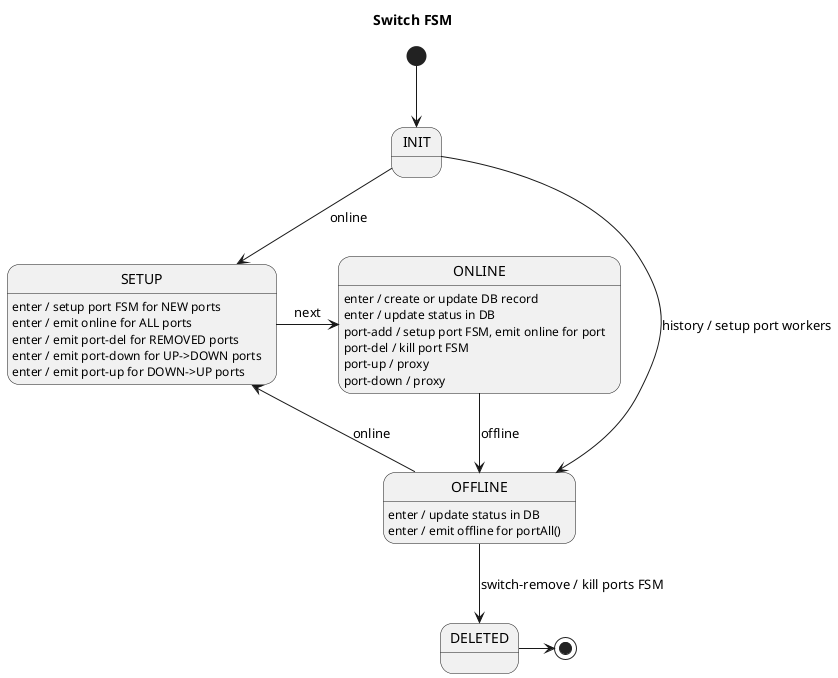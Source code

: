 Internal data:
* switchId
* list of portNumber+upState

Input signals:
* history
* online
* offline
* port-add
* port-del
* port-up
* port-down

Output signals:
* online
* offline
* setup-port
* remove-port
* port-up
* port-down

@startuml
title Switch FSM

[*] --> INIT

INIT --> OFFLINE : history / setup port workers
INIT --> SETUP : online

SETUP : enter / setup port FSM for NEW ports
SETUP : enter / emit online for ALL ports
SETUP : enter / emit port-del for REMOVED ports
SETUP : enter / emit port-down for UP->DOWN ports
SETUP : enter / emit port-up for DOWN->UP ports
SETUP -r-> ONLINE : next

ONLINE : enter / create or update DB record
ONLINE : enter / update status in DB
ONLINE : port-add / setup port FSM, emit online for port
ONLINE : port-del / kill port FSM
ONLINE : port-up / proxy
ONLINE : port-down / proxy
ONLINE --> OFFLINE : offline

OFFLINE : enter / update status in DB
OFFLINE : enter / emit offline for portAll()
OFFLINE --> SETUP : online
OFFLINE --> DELETED: switch-remove / kill ports FSM
DELETED -> [*]

@enduml
